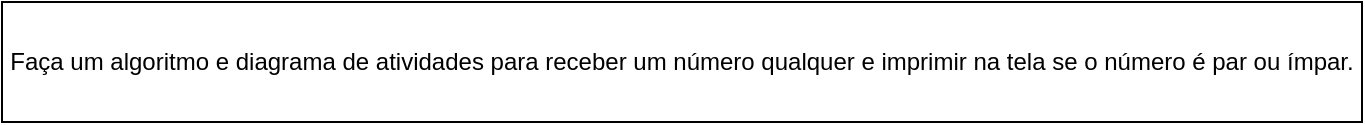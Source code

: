 <mxfile version="24.7.13">
  <diagram name="Página-1" id="xcHSzIh_UoZQUQMlTi6a">
    <mxGraphModel dx="2253" dy="3087" grid="1" gridSize="10" guides="1" tooltips="1" connect="1" arrows="1" fold="1" page="1" pageScale="1" pageWidth="827" pageHeight="1169" math="0" shadow="0">
      <root>
        <mxCell id="0" />
        <mxCell id="1" parent="0" />
        <mxCell id="ZOojJtgFrcOXhXtUdptE-1" value="Faça um algoritmo e diagrama de atividades para receber um número qualquer e imprimir na tela se o número é par ou ímpar." style="rounded=0;whiteSpace=wrap;html=1;" vertex="1" parent="1">
          <mxGeometry x="-800" y="-2330" width="680" height="60" as="geometry" />
        </mxCell>
      </root>
    </mxGraphModel>
  </diagram>
</mxfile>
